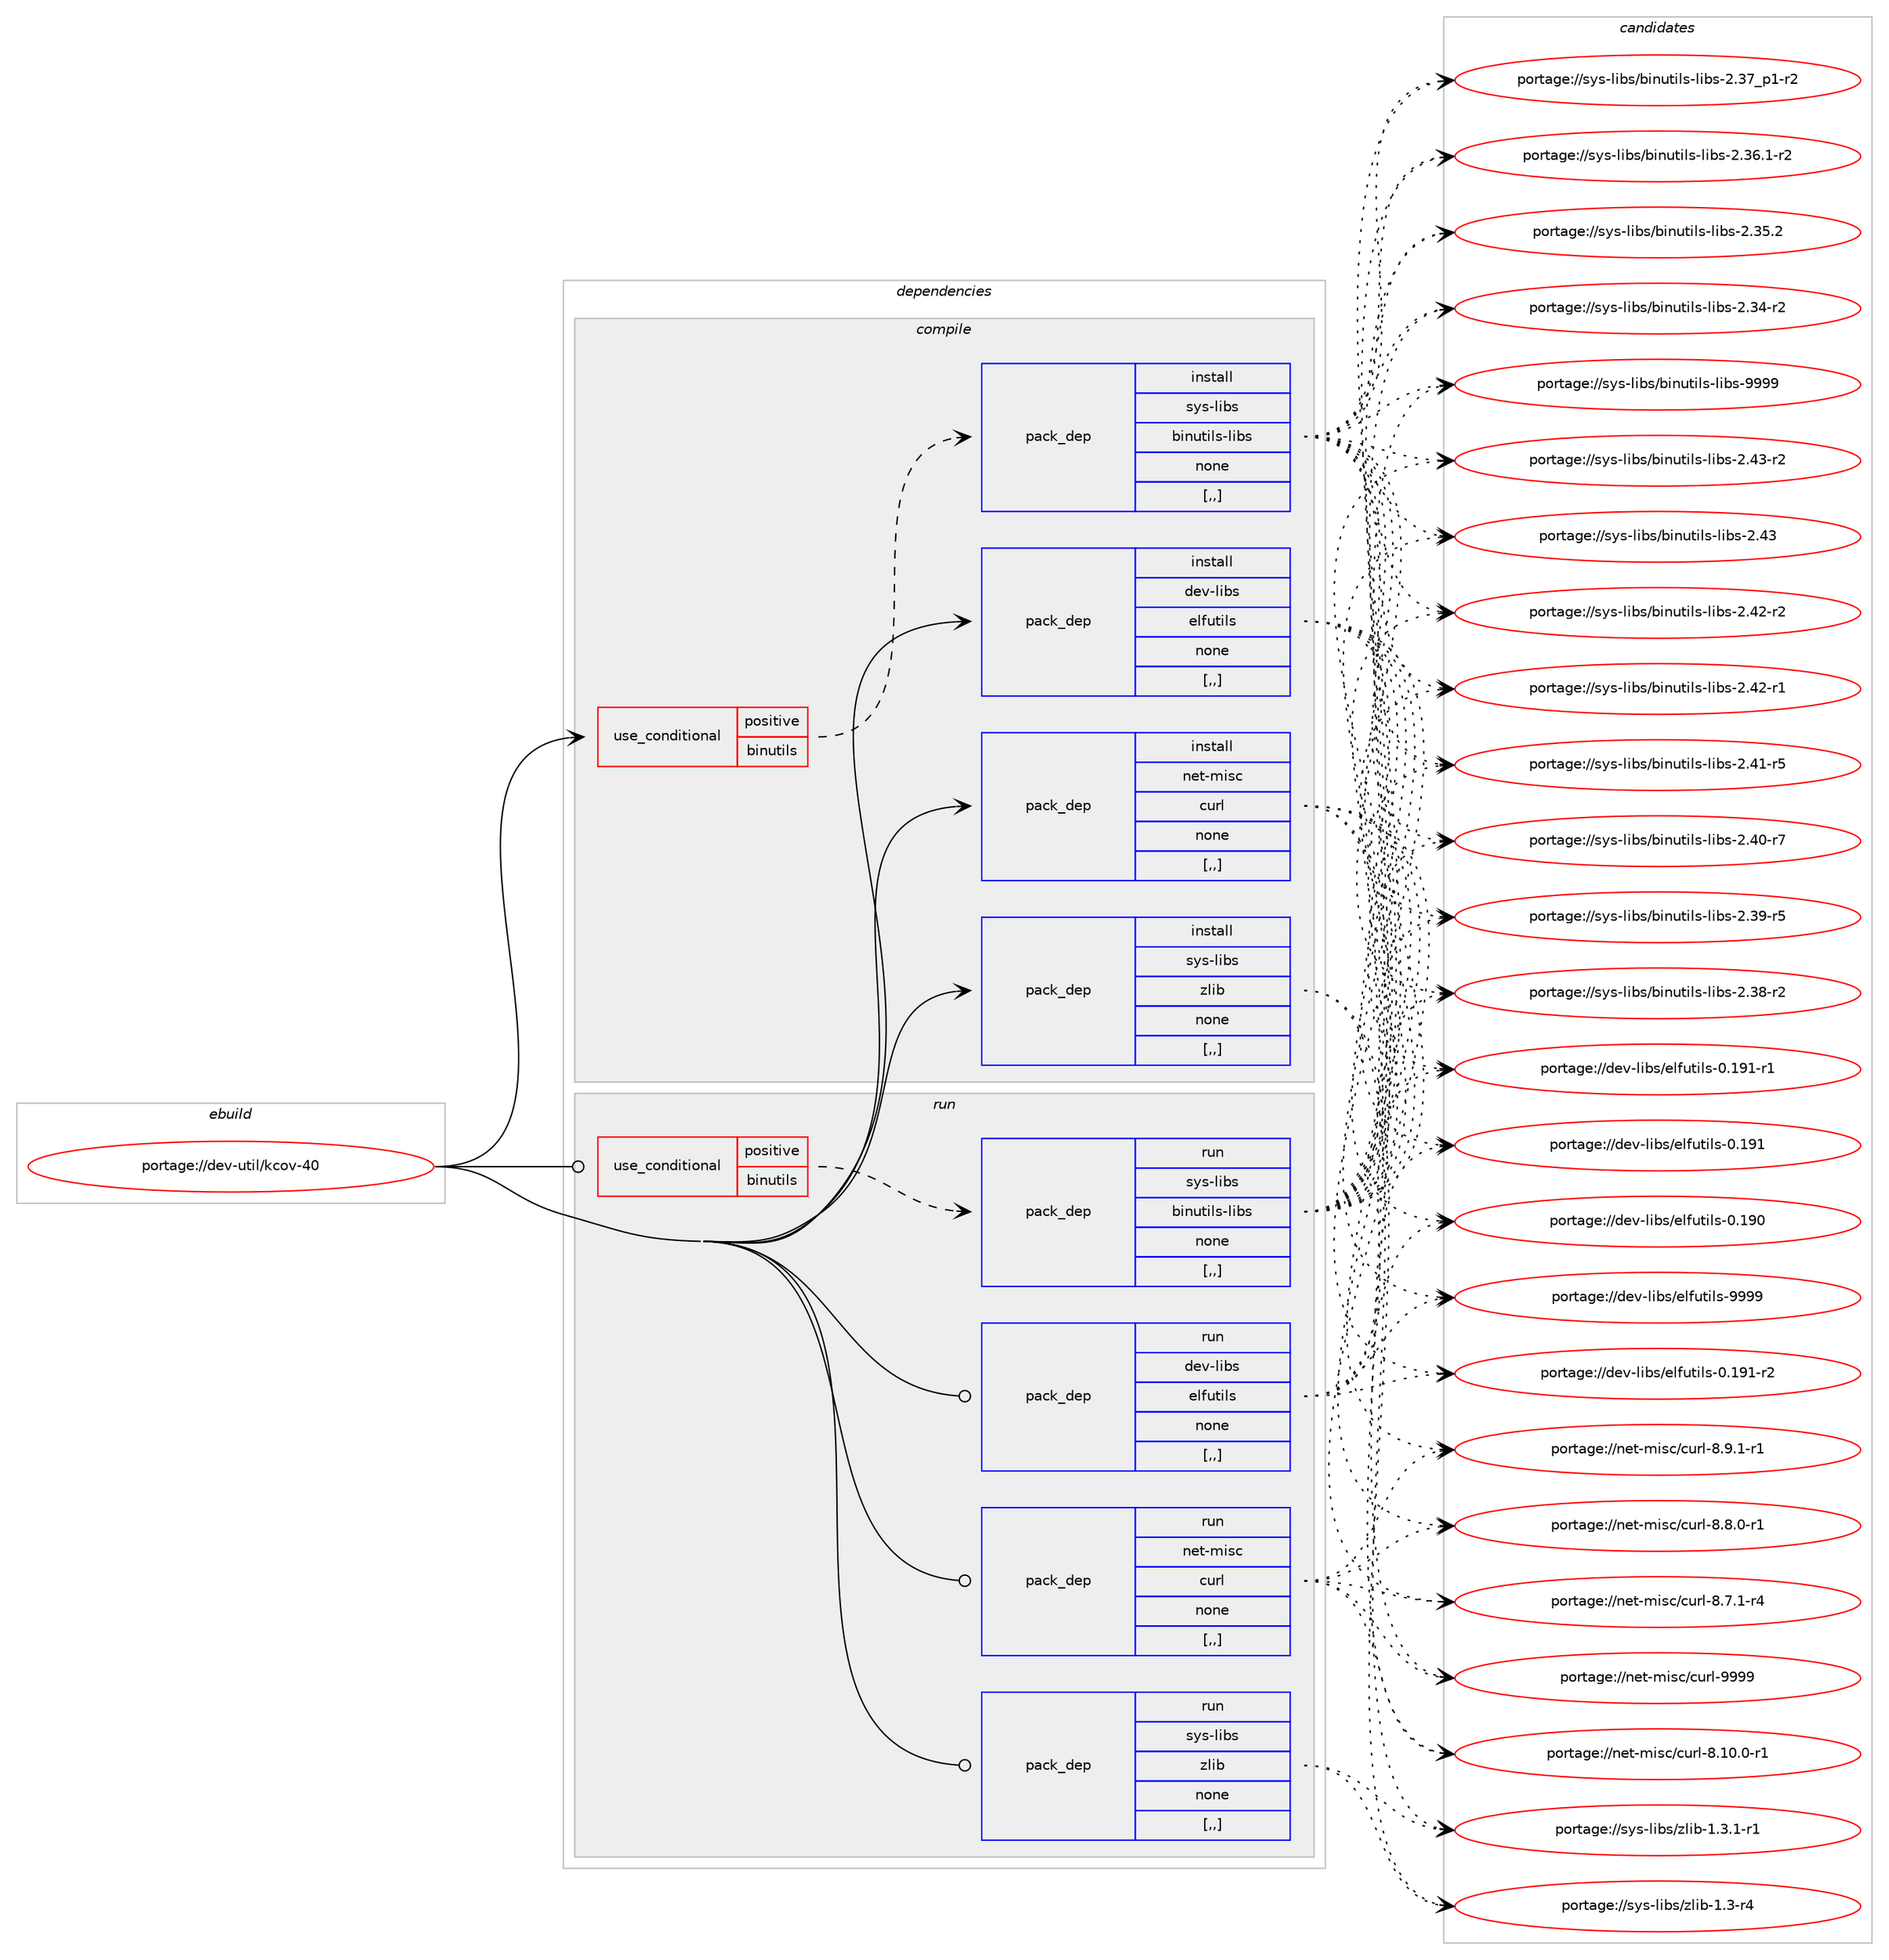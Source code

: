 digraph prolog {

# *************
# Graph options
# *************

newrank=true;
concentrate=true;
compound=true;
graph [rankdir=LR,fontname=Helvetica,fontsize=10,ranksep=1.5];#, ranksep=2.5, nodesep=0.2];
edge  [arrowhead=vee];
node  [fontname=Helvetica,fontsize=10];

# **********
# The ebuild
# **********

subgraph cluster_leftcol {
color=gray;
label=<<i>ebuild</i>>;
id [label="portage://dev-util/kcov-40", color=red, width=4, href="../dev-util/kcov-40.svg"];
}

# ****************
# The dependencies
# ****************

subgraph cluster_midcol {
color=gray;
label=<<i>dependencies</i>>;
subgraph cluster_compile {
fillcolor="#eeeeee";
style=filled;
label=<<i>compile</i>>;
subgraph cond192231 {
dependency712957 [label=<<TABLE BORDER="0" CELLBORDER="1" CELLSPACING="0" CELLPADDING="4"><TR><TD ROWSPAN="3" CELLPADDING="10">use_conditional</TD></TR><TR><TD>positive</TD></TR><TR><TD>binutils</TD></TR></TABLE>>, shape=none, color=red];
subgraph pack515713 {
dependency712958 [label=<<TABLE BORDER="0" CELLBORDER="1" CELLSPACING="0" CELLPADDING="4" WIDTH="220"><TR><TD ROWSPAN="6" CELLPADDING="30">pack_dep</TD></TR><TR><TD WIDTH="110">install</TD></TR><TR><TD>sys-libs</TD></TR><TR><TD>binutils-libs</TD></TR><TR><TD>none</TD></TR><TR><TD>[,,]</TD></TR></TABLE>>, shape=none, color=blue];
}
dependency712957:e -> dependency712958:w [weight=20,style="dashed",arrowhead="vee"];
}
id:e -> dependency712957:w [weight=20,style="solid",arrowhead="vee"];
subgraph pack515714 {
dependency712959 [label=<<TABLE BORDER="0" CELLBORDER="1" CELLSPACING="0" CELLPADDING="4" WIDTH="220"><TR><TD ROWSPAN="6" CELLPADDING="30">pack_dep</TD></TR><TR><TD WIDTH="110">install</TD></TR><TR><TD>dev-libs</TD></TR><TR><TD>elfutils</TD></TR><TR><TD>none</TD></TR><TR><TD>[,,]</TD></TR></TABLE>>, shape=none, color=blue];
}
id:e -> dependency712959:w [weight=20,style="solid",arrowhead="vee"];
subgraph pack515715 {
dependency712960 [label=<<TABLE BORDER="0" CELLBORDER="1" CELLSPACING="0" CELLPADDING="4" WIDTH="220"><TR><TD ROWSPAN="6" CELLPADDING="30">pack_dep</TD></TR><TR><TD WIDTH="110">install</TD></TR><TR><TD>net-misc</TD></TR><TR><TD>curl</TD></TR><TR><TD>none</TD></TR><TR><TD>[,,]</TD></TR></TABLE>>, shape=none, color=blue];
}
id:e -> dependency712960:w [weight=20,style="solid",arrowhead="vee"];
subgraph pack515716 {
dependency712961 [label=<<TABLE BORDER="0" CELLBORDER="1" CELLSPACING="0" CELLPADDING="4" WIDTH="220"><TR><TD ROWSPAN="6" CELLPADDING="30">pack_dep</TD></TR><TR><TD WIDTH="110">install</TD></TR><TR><TD>sys-libs</TD></TR><TR><TD>zlib</TD></TR><TR><TD>none</TD></TR><TR><TD>[,,]</TD></TR></TABLE>>, shape=none, color=blue];
}
id:e -> dependency712961:w [weight=20,style="solid",arrowhead="vee"];
}
subgraph cluster_compileandrun {
fillcolor="#eeeeee";
style=filled;
label=<<i>compile and run</i>>;
}
subgraph cluster_run {
fillcolor="#eeeeee";
style=filled;
label=<<i>run</i>>;
subgraph cond192232 {
dependency712962 [label=<<TABLE BORDER="0" CELLBORDER="1" CELLSPACING="0" CELLPADDING="4"><TR><TD ROWSPAN="3" CELLPADDING="10">use_conditional</TD></TR><TR><TD>positive</TD></TR><TR><TD>binutils</TD></TR></TABLE>>, shape=none, color=red];
subgraph pack515717 {
dependency712963 [label=<<TABLE BORDER="0" CELLBORDER="1" CELLSPACING="0" CELLPADDING="4" WIDTH="220"><TR><TD ROWSPAN="6" CELLPADDING="30">pack_dep</TD></TR><TR><TD WIDTH="110">run</TD></TR><TR><TD>sys-libs</TD></TR><TR><TD>binutils-libs</TD></TR><TR><TD>none</TD></TR><TR><TD>[,,]</TD></TR></TABLE>>, shape=none, color=blue];
}
dependency712962:e -> dependency712963:w [weight=20,style="dashed",arrowhead="vee"];
}
id:e -> dependency712962:w [weight=20,style="solid",arrowhead="odot"];
subgraph pack515718 {
dependency712964 [label=<<TABLE BORDER="0" CELLBORDER="1" CELLSPACING="0" CELLPADDING="4" WIDTH="220"><TR><TD ROWSPAN="6" CELLPADDING="30">pack_dep</TD></TR><TR><TD WIDTH="110">run</TD></TR><TR><TD>dev-libs</TD></TR><TR><TD>elfutils</TD></TR><TR><TD>none</TD></TR><TR><TD>[,,]</TD></TR></TABLE>>, shape=none, color=blue];
}
id:e -> dependency712964:w [weight=20,style="solid",arrowhead="odot"];
subgraph pack515719 {
dependency712965 [label=<<TABLE BORDER="0" CELLBORDER="1" CELLSPACING="0" CELLPADDING="4" WIDTH="220"><TR><TD ROWSPAN="6" CELLPADDING="30">pack_dep</TD></TR><TR><TD WIDTH="110">run</TD></TR><TR><TD>net-misc</TD></TR><TR><TD>curl</TD></TR><TR><TD>none</TD></TR><TR><TD>[,,]</TD></TR></TABLE>>, shape=none, color=blue];
}
id:e -> dependency712965:w [weight=20,style="solid",arrowhead="odot"];
subgraph pack515720 {
dependency712966 [label=<<TABLE BORDER="0" CELLBORDER="1" CELLSPACING="0" CELLPADDING="4" WIDTH="220"><TR><TD ROWSPAN="6" CELLPADDING="30">pack_dep</TD></TR><TR><TD WIDTH="110">run</TD></TR><TR><TD>sys-libs</TD></TR><TR><TD>zlib</TD></TR><TR><TD>none</TD></TR><TR><TD>[,,]</TD></TR></TABLE>>, shape=none, color=blue];
}
id:e -> dependency712966:w [weight=20,style="solid",arrowhead="odot"];
}
}

# **************
# The candidates
# **************

subgraph cluster_choices {
rank=same;
color=gray;
label=<<i>candidates</i>>;

subgraph choice515713 {
color=black;
nodesep=1;
choice1151211154510810598115479810511011711610510811545108105981154557575757 [label="portage://sys-libs/binutils-libs-9999", color=red, width=4,href="../sys-libs/binutils-libs-9999.svg"];
choice11512111545108105981154798105110117116105108115451081059811545504652514511450 [label="portage://sys-libs/binutils-libs-2.43-r2", color=red, width=4,href="../sys-libs/binutils-libs-2.43-r2.svg"];
choice1151211154510810598115479810511011711610510811545108105981154550465251 [label="portage://sys-libs/binutils-libs-2.43", color=red, width=4,href="../sys-libs/binutils-libs-2.43.svg"];
choice11512111545108105981154798105110117116105108115451081059811545504652504511450 [label="portage://sys-libs/binutils-libs-2.42-r2", color=red, width=4,href="../sys-libs/binutils-libs-2.42-r2.svg"];
choice11512111545108105981154798105110117116105108115451081059811545504652504511449 [label="portage://sys-libs/binutils-libs-2.42-r1", color=red, width=4,href="../sys-libs/binutils-libs-2.42-r1.svg"];
choice11512111545108105981154798105110117116105108115451081059811545504652494511453 [label="portage://sys-libs/binutils-libs-2.41-r5", color=red, width=4,href="../sys-libs/binutils-libs-2.41-r5.svg"];
choice11512111545108105981154798105110117116105108115451081059811545504652484511455 [label="portage://sys-libs/binutils-libs-2.40-r7", color=red, width=4,href="../sys-libs/binutils-libs-2.40-r7.svg"];
choice11512111545108105981154798105110117116105108115451081059811545504651574511453 [label="portage://sys-libs/binutils-libs-2.39-r5", color=red, width=4,href="../sys-libs/binutils-libs-2.39-r5.svg"];
choice11512111545108105981154798105110117116105108115451081059811545504651564511450 [label="portage://sys-libs/binutils-libs-2.38-r2", color=red, width=4,href="../sys-libs/binutils-libs-2.38-r2.svg"];
choice115121115451081059811547981051101171161051081154510810598115455046515595112494511450 [label="portage://sys-libs/binutils-libs-2.37_p1-r2", color=red, width=4,href="../sys-libs/binutils-libs-2.37_p1-r2.svg"];
choice115121115451081059811547981051101171161051081154510810598115455046515446494511450 [label="portage://sys-libs/binutils-libs-2.36.1-r2", color=red, width=4,href="../sys-libs/binutils-libs-2.36.1-r2.svg"];
choice11512111545108105981154798105110117116105108115451081059811545504651534650 [label="portage://sys-libs/binutils-libs-2.35.2", color=red, width=4,href="../sys-libs/binutils-libs-2.35.2.svg"];
choice11512111545108105981154798105110117116105108115451081059811545504651524511450 [label="portage://sys-libs/binutils-libs-2.34-r2", color=red, width=4,href="../sys-libs/binutils-libs-2.34-r2.svg"];
dependency712958:e -> choice1151211154510810598115479810511011711610510811545108105981154557575757:w [style=dotted,weight="100"];
dependency712958:e -> choice11512111545108105981154798105110117116105108115451081059811545504652514511450:w [style=dotted,weight="100"];
dependency712958:e -> choice1151211154510810598115479810511011711610510811545108105981154550465251:w [style=dotted,weight="100"];
dependency712958:e -> choice11512111545108105981154798105110117116105108115451081059811545504652504511450:w [style=dotted,weight="100"];
dependency712958:e -> choice11512111545108105981154798105110117116105108115451081059811545504652504511449:w [style=dotted,weight="100"];
dependency712958:e -> choice11512111545108105981154798105110117116105108115451081059811545504652494511453:w [style=dotted,weight="100"];
dependency712958:e -> choice11512111545108105981154798105110117116105108115451081059811545504652484511455:w [style=dotted,weight="100"];
dependency712958:e -> choice11512111545108105981154798105110117116105108115451081059811545504651574511453:w [style=dotted,weight="100"];
dependency712958:e -> choice11512111545108105981154798105110117116105108115451081059811545504651564511450:w [style=dotted,weight="100"];
dependency712958:e -> choice115121115451081059811547981051101171161051081154510810598115455046515595112494511450:w [style=dotted,weight="100"];
dependency712958:e -> choice115121115451081059811547981051101171161051081154510810598115455046515446494511450:w [style=dotted,weight="100"];
dependency712958:e -> choice11512111545108105981154798105110117116105108115451081059811545504651534650:w [style=dotted,weight="100"];
dependency712958:e -> choice11512111545108105981154798105110117116105108115451081059811545504651524511450:w [style=dotted,weight="100"];
}
subgraph choice515714 {
color=black;
nodesep=1;
choice1001011184510810598115471011081021171161051081154557575757 [label="portage://dev-libs/elfutils-9999", color=red, width=4,href="../dev-libs/elfutils-9999.svg"];
choice1001011184510810598115471011081021171161051081154548464957494511450 [label="portage://dev-libs/elfutils-0.191-r2", color=red, width=4,href="../dev-libs/elfutils-0.191-r2.svg"];
choice1001011184510810598115471011081021171161051081154548464957494511449 [label="portage://dev-libs/elfutils-0.191-r1", color=red, width=4,href="../dev-libs/elfutils-0.191-r1.svg"];
choice100101118451081059811547101108102117116105108115454846495749 [label="portage://dev-libs/elfutils-0.191", color=red, width=4,href="../dev-libs/elfutils-0.191.svg"];
choice100101118451081059811547101108102117116105108115454846495748 [label="portage://dev-libs/elfutils-0.190", color=red, width=4,href="../dev-libs/elfutils-0.190.svg"];
dependency712959:e -> choice1001011184510810598115471011081021171161051081154557575757:w [style=dotted,weight="100"];
dependency712959:e -> choice1001011184510810598115471011081021171161051081154548464957494511450:w [style=dotted,weight="100"];
dependency712959:e -> choice1001011184510810598115471011081021171161051081154548464957494511449:w [style=dotted,weight="100"];
dependency712959:e -> choice100101118451081059811547101108102117116105108115454846495749:w [style=dotted,weight="100"];
dependency712959:e -> choice100101118451081059811547101108102117116105108115454846495748:w [style=dotted,weight="100"];
}
subgraph choice515715 {
color=black;
nodesep=1;
choice110101116451091051159947991171141084557575757 [label="portage://net-misc/curl-9999", color=red, width=4,href="../net-misc/curl-9999.svg"];
choice11010111645109105115994799117114108455646494846484511449 [label="portage://net-misc/curl-8.10.0-r1", color=red, width=4,href="../net-misc/curl-8.10.0-r1.svg"];
choice110101116451091051159947991171141084556465746494511449 [label="portage://net-misc/curl-8.9.1-r1", color=red, width=4,href="../net-misc/curl-8.9.1-r1.svg"];
choice110101116451091051159947991171141084556465646484511449 [label="portage://net-misc/curl-8.8.0-r1", color=red, width=4,href="../net-misc/curl-8.8.0-r1.svg"];
choice110101116451091051159947991171141084556465546494511452 [label="portage://net-misc/curl-8.7.1-r4", color=red, width=4,href="../net-misc/curl-8.7.1-r4.svg"];
dependency712960:e -> choice110101116451091051159947991171141084557575757:w [style=dotted,weight="100"];
dependency712960:e -> choice11010111645109105115994799117114108455646494846484511449:w [style=dotted,weight="100"];
dependency712960:e -> choice110101116451091051159947991171141084556465746494511449:w [style=dotted,weight="100"];
dependency712960:e -> choice110101116451091051159947991171141084556465646484511449:w [style=dotted,weight="100"];
dependency712960:e -> choice110101116451091051159947991171141084556465546494511452:w [style=dotted,weight="100"];
}
subgraph choice515716 {
color=black;
nodesep=1;
choice115121115451081059811547122108105984549465146494511449 [label="portage://sys-libs/zlib-1.3.1-r1", color=red, width=4,href="../sys-libs/zlib-1.3.1-r1.svg"];
choice11512111545108105981154712210810598454946514511452 [label="portage://sys-libs/zlib-1.3-r4", color=red, width=4,href="../sys-libs/zlib-1.3-r4.svg"];
dependency712961:e -> choice115121115451081059811547122108105984549465146494511449:w [style=dotted,weight="100"];
dependency712961:e -> choice11512111545108105981154712210810598454946514511452:w [style=dotted,weight="100"];
}
subgraph choice515717 {
color=black;
nodesep=1;
choice1151211154510810598115479810511011711610510811545108105981154557575757 [label="portage://sys-libs/binutils-libs-9999", color=red, width=4,href="../sys-libs/binutils-libs-9999.svg"];
choice11512111545108105981154798105110117116105108115451081059811545504652514511450 [label="portage://sys-libs/binutils-libs-2.43-r2", color=red, width=4,href="../sys-libs/binutils-libs-2.43-r2.svg"];
choice1151211154510810598115479810511011711610510811545108105981154550465251 [label="portage://sys-libs/binutils-libs-2.43", color=red, width=4,href="../sys-libs/binutils-libs-2.43.svg"];
choice11512111545108105981154798105110117116105108115451081059811545504652504511450 [label="portage://sys-libs/binutils-libs-2.42-r2", color=red, width=4,href="../sys-libs/binutils-libs-2.42-r2.svg"];
choice11512111545108105981154798105110117116105108115451081059811545504652504511449 [label="portage://sys-libs/binutils-libs-2.42-r1", color=red, width=4,href="../sys-libs/binutils-libs-2.42-r1.svg"];
choice11512111545108105981154798105110117116105108115451081059811545504652494511453 [label="portage://sys-libs/binutils-libs-2.41-r5", color=red, width=4,href="../sys-libs/binutils-libs-2.41-r5.svg"];
choice11512111545108105981154798105110117116105108115451081059811545504652484511455 [label="portage://sys-libs/binutils-libs-2.40-r7", color=red, width=4,href="../sys-libs/binutils-libs-2.40-r7.svg"];
choice11512111545108105981154798105110117116105108115451081059811545504651574511453 [label="portage://sys-libs/binutils-libs-2.39-r5", color=red, width=4,href="../sys-libs/binutils-libs-2.39-r5.svg"];
choice11512111545108105981154798105110117116105108115451081059811545504651564511450 [label="portage://sys-libs/binutils-libs-2.38-r2", color=red, width=4,href="../sys-libs/binutils-libs-2.38-r2.svg"];
choice115121115451081059811547981051101171161051081154510810598115455046515595112494511450 [label="portage://sys-libs/binutils-libs-2.37_p1-r2", color=red, width=4,href="../sys-libs/binutils-libs-2.37_p1-r2.svg"];
choice115121115451081059811547981051101171161051081154510810598115455046515446494511450 [label="portage://sys-libs/binutils-libs-2.36.1-r2", color=red, width=4,href="../sys-libs/binutils-libs-2.36.1-r2.svg"];
choice11512111545108105981154798105110117116105108115451081059811545504651534650 [label="portage://sys-libs/binutils-libs-2.35.2", color=red, width=4,href="../sys-libs/binutils-libs-2.35.2.svg"];
choice11512111545108105981154798105110117116105108115451081059811545504651524511450 [label="portage://sys-libs/binutils-libs-2.34-r2", color=red, width=4,href="../sys-libs/binutils-libs-2.34-r2.svg"];
dependency712963:e -> choice1151211154510810598115479810511011711610510811545108105981154557575757:w [style=dotted,weight="100"];
dependency712963:e -> choice11512111545108105981154798105110117116105108115451081059811545504652514511450:w [style=dotted,weight="100"];
dependency712963:e -> choice1151211154510810598115479810511011711610510811545108105981154550465251:w [style=dotted,weight="100"];
dependency712963:e -> choice11512111545108105981154798105110117116105108115451081059811545504652504511450:w [style=dotted,weight="100"];
dependency712963:e -> choice11512111545108105981154798105110117116105108115451081059811545504652504511449:w [style=dotted,weight="100"];
dependency712963:e -> choice11512111545108105981154798105110117116105108115451081059811545504652494511453:w [style=dotted,weight="100"];
dependency712963:e -> choice11512111545108105981154798105110117116105108115451081059811545504652484511455:w [style=dotted,weight="100"];
dependency712963:e -> choice11512111545108105981154798105110117116105108115451081059811545504651574511453:w [style=dotted,weight="100"];
dependency712963:e -> choice11512111545108105981154798105110117116105108115451081059811545504651564511450:w [style=dotted,weight="100"];
dependency712963:e -> choice115121115451081059811547981051101171161051081154510810598115455046515595112494511450:w [style=dotted,weight="100"];
dependency712963:e -> choice115121115451081059811547981051101171161051081154510810598115455046515446494511450:w [style=dotted,weight="100"];
dependency712963:e -> choice11512111545108105981154798105110117116105108115451081059811545504651534650:w [style=dotted,weight="100"];
dependency712963:e -> choice11512111545108105981154798105110117116105108115451081059811545504651524511450:w [style=dotted,weight="100"];
}
subgraph choice515718 {
color=black;
nodesep=1;
choice1001011184510810598115471011081021171161051081154557575757 [label="portage://dev-libs/elfutils-9999", color=red, width=4,href="../dev-libs/elfutils-9999.svg"];
choice1001011184510810598115471011081021171161051081154548464957494511450 [label="portage://dev-libs/elfutils-0.191-r2", color=red, width=4,href="../dev-libs/elfutils-0.191-r2.svg"];
choice1001011184510810598115471011081021171161051081154548464957494511449 [label="portage://dev-libs/elfutils-0.191-r1", color=red, width=4,href="../dev-libs/elfutils-0.191-r1.svg"];
choice100101118451081059811547101108102117116105108115454846495749 [label="portage://dev-libs/elfutils-0.191", color=red, width=4,href="../dev-libs/elfutils-0.191.svg"];
choice100101118451081059811547101108102117116105108115454846495748 [label="portage://dev-libs/elfutils-0.190", color=red, width=4,href="../dev-libs/elfutils-0.190.svg"];
dependency712964:e -> choice1001011184510810598115471011081021171161051081154557575757:w [style=dotted,weight="100"];
dependency712964:e -> choice1001011184510810598115471011081021171161051081154548464957494511450:w [style=dotted,weight="100"];
dependency712964:e -> choice1001011184510810598115471011081021171161051081154548464957494511449:w [style=dotted,weight="100"];
dependency712964:e -> choice100101118451081059811547101108102117116105108115454846495749:w [style=dotted,weight="100"];
dependency712964:e -> choice100101118451081059811547101108102117116105108115454846495748:w [style=dotted,weight="100"];
}
subgraph choice515719 {
color=black;
nodesep=1;
choice110101116451091051159947991171141084557575757 [label="portage://net-misc/curl-9999", color=red, width=4,href="../net-misc/curl-9999.svg"];
choice11010111645109105115994799117114108455646494846484511449 [label="portage://net-misc/curl-8.10.0-r1", color=red, width=4,href="../net-misc/curl-8.10.0-r1.svg"];
choice110101116451091051159947991171141084556465746494511449 [label="portage://net-misc/curl-8.9.1-r1", color=red, width=4,href="../net-misc/curl-8.9.1-r1.svg"];
choice110101116451091051159947991171141084556465646484511449 [label="portage://net-misc/curl-8.8.0-r1", color=red, width=4,href="../net-misc/curl-8.8.0-r1.svg"];
choice110101116451091051159947991171141084556465546494511452 [label="portage://net-misc/curl-8.7.1-r4", color=red, width=4,href="../net-misc/curl-8.7.1-r4.svg"];
dependency712965:e -> choice110101116451091051159947991171141084557575757:w [style=dotted,weight="100"];
dependency712965:e -> choice11010111645109105115994799117114108455646494846484511449:w [style=dotted,weight="100"];
dependency712965:e -> choice110101116451091051159947991171141084556465746494511449:w [style=dotted,weight="100"];
dependency712965:e -> choice110101116451091051159947991171141084556465646484511449:w [style=dotted,weight="100"];
dependency712965:e -> choice110101116451091051159947991171141084556465546494511452:w [style=dotted,weight="100"];
}
subgraph choice515720 {
color=black;
nodesep=1;
choice115121115451081059811547122108105984549465146494511449 [label="portage://sys-libs/zlib-1.3.1-r1", color=red, width=4,href="../sys-libs/zlib-1.3.1-r1.svg"];
choice11512111545108105981154712210810598454946514511452 [label="portage://sys-libs/zlib-1.3-r4", color=red, width=4,href="../sys-libs/zlib-1.3-r4.svg"];
dependency712966:e -> choice115121115451081059811547122108105984549465146494511449:w [style=dotted,weight="100"];
dependency712966:e -> choice11512111545108105981154712210810598454946514511452:w [style=dotted,weight="100"];
}
}

}
